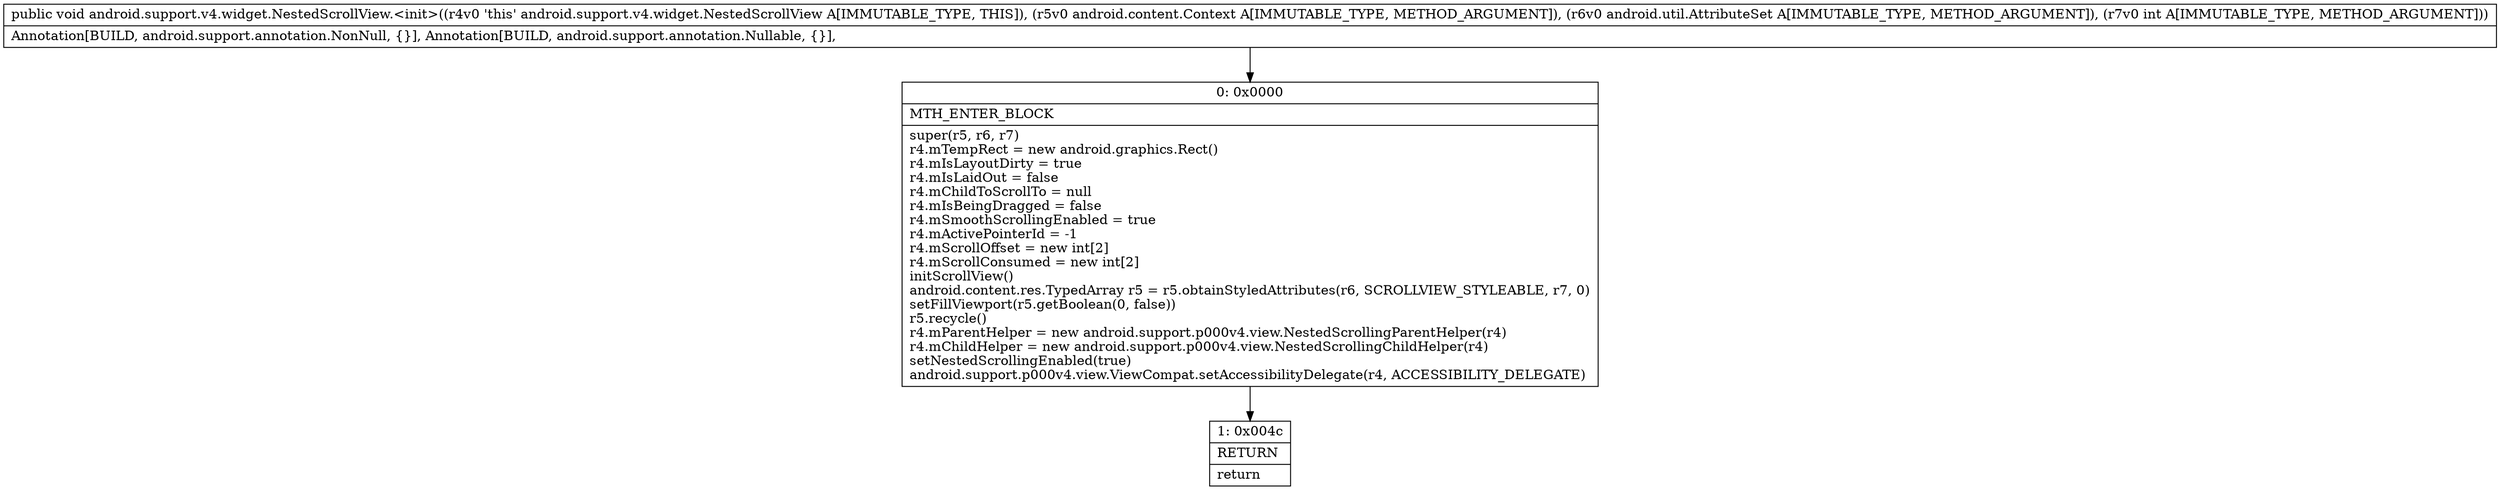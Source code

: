 digraph "CFG forandroid.support.v4.widget.NestedScrollView.\<init\>(Landroid\/content\/Context;Landroid\/util\/AttributeSet;I)V" {
Node_0 [shape=record,label="{0\:\ 0x0000|MTH_ENTER_BLOCK\l|super(r5, r6, r7)\lr4.mTempRect = new android.graphics.Rect()\lr4.mIsLayoutDirty = true\lr4.mIsLaidOut = false\lr4.mChildToScrollTo = null\lr4.mIsBeingDragged = false\lr4.mSmoothScrollingEnabled = true\lr4.mActivePointerId = \-1\lr4.mScrollOffset = new int[2]\lr4.mScrollConsumed = new int[2]\linitScrollView()\landroid.content.res.TypedArray r5 = r5.obtainStyledAttributes(r6, SCROLLVIEW_STYLEABLE, r7, 0)\lsetFillViewport(r5.getBoolean(0, false))\lr5.recycle()\lr4.mParentHelper = new android.support.p000v4.view.NestedScrollingParentHelper(r4)\lr4.mChildHelper = new android.support.p000v4.view.NestedScrollingChildHelper(r4)\lsetNestedScrollingEnabled(true)\landroid.support.p000v4.view.ViewCompat.setAccessibilityDelegate(r4, ACCESSIBILITY_DELEGATE)\l}"];
Node_1 [shape=record,label="{1\:\ 0x004c|RETURN\l|return\l}"];
MethodNode[shape=record,label="{public void android.support.v4.widget.NestedScrollView.\<init\>((r4v0 'this' android.support.v4.widget.NestedScrollView A[IMMUTABLE_TYPE, THIS]), (r5v0 android.content.Context A[IMMUTABLE_TYPE, METHOD_ARGUMENT]), (r6v0 android.util.AttributeSet A[IMMUTABLE_TYPE, METHOD_ARGUMENT]), (r7v0 int A[IMMUTABLE_TYPE, METHOD_ARGUMENT]))  | Annotation[BUILD, android.support.annotation.NonNull, \{\}], Annotation[BUILD, android.support.annotation.Nullable, \{\}], \l}"];
MethodNode -> Node_0;
Node_0 -> Node_1;
}

